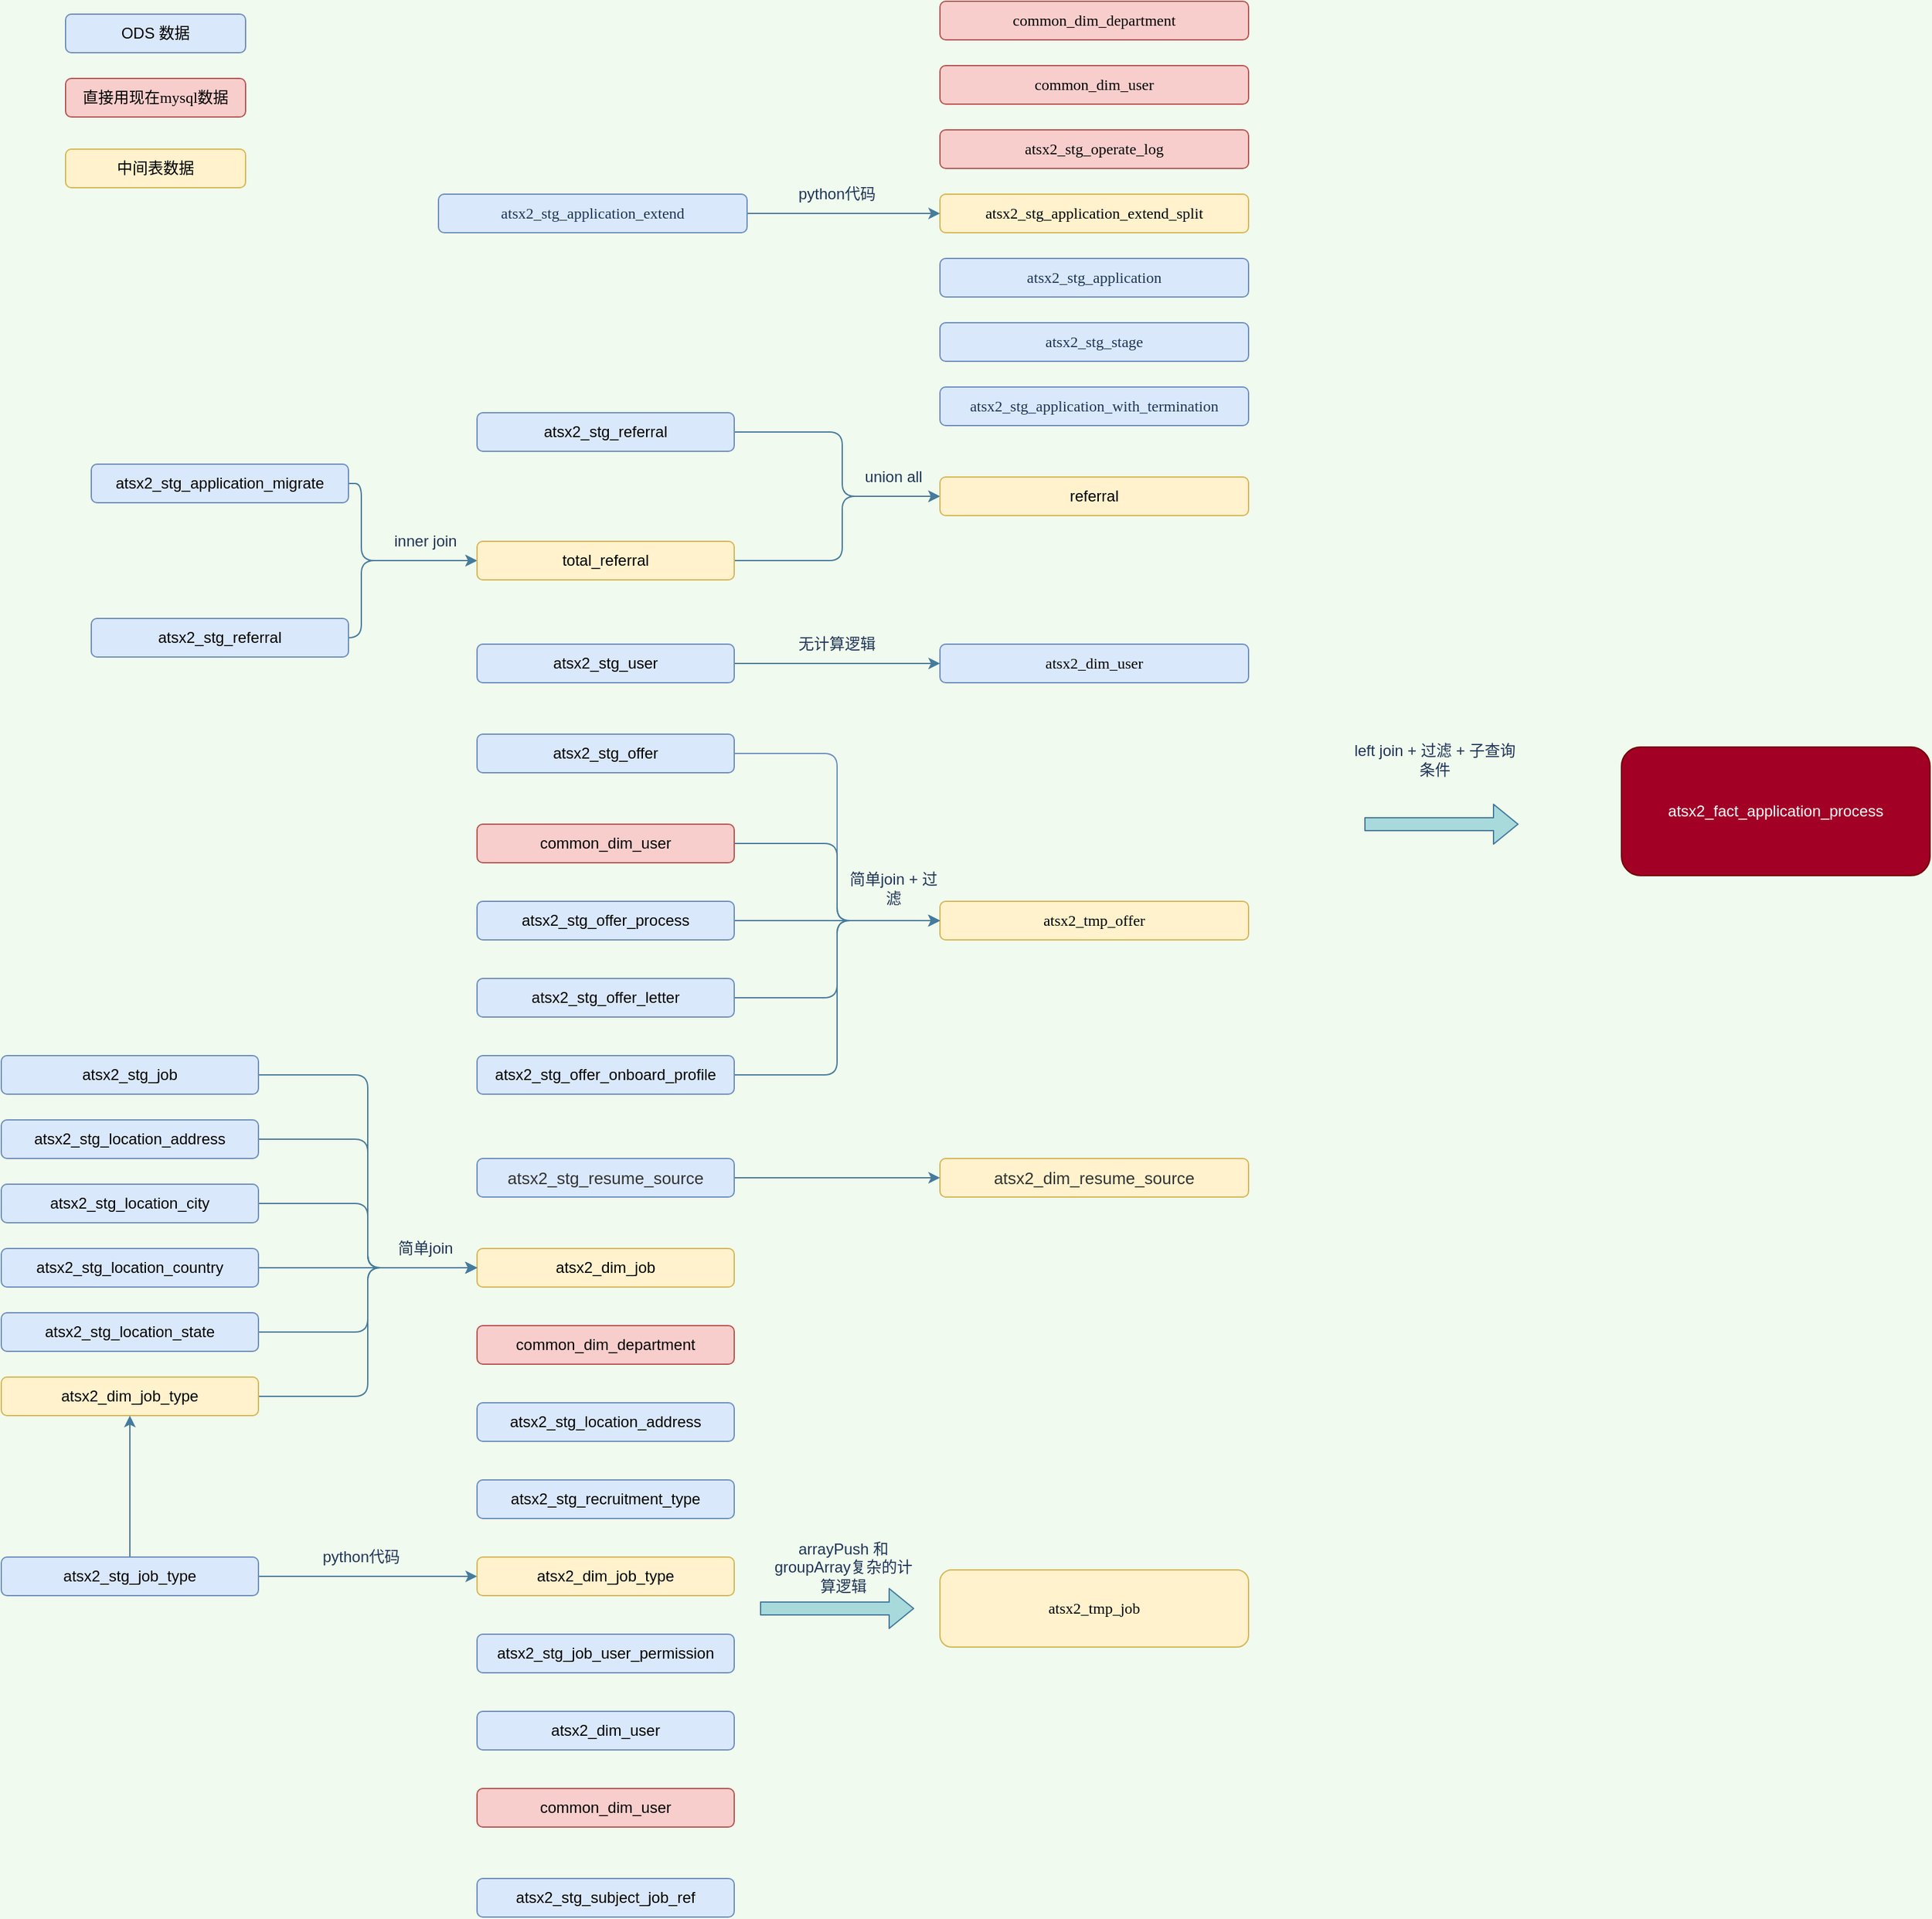 <mxfile version="14.0.1" type="github">
  <diagram name="Page-1" id="b520641d-4fe3-3701-9064-5fc419738815">
    <mxGraphModel dx="1426" dy="769" grid="1" gridSize="10" guides="1" tooltips="1" connect="1" arrows="1" fold="1" page="1" pageScale="1" pageWidth="4681" pageHeight="3300" background="#F1FAEE" math="0" shadow="0">
      <root>
        <mxCell id="0" />
        <mxCell id="1" parent="0" />
        <mxCell id="_7zstpGPQZ-7KqbivNWj-87" style="edgeStyle=orthogonalEdgeStyle;curved=0;rounded=1;sketch=0;orthogonalLoop=1;jettySize=auto;html=1;exitX=1;exitY=0.5;exitDx=0;exitDy=0;entryX=0;entryY=0.5;entryDx=0;entryDy=0;strokeColor=#457B9D;fillColor=#A8DADC;fontColor=#1D3557;labelBackgroundColor=#F1FAEE;" parent="1" source="_7zstpGPQZ-7KqbivNWj-82" target="_7zstpGPQZ-7KqbivNWj-84" edge="1">
          <mxGeometry relative="1" as="geometry">
            <Array as="points">
              <mxPoint x="790" y="1895" />
              <mxPoint x="790" y="1955" />
            </Array>
          </mxGeometry>
        </mxCell>
        <mxCell id="_7zstpGPQZ-7KqbivNWj-82" value="atsx2_stg_application_migrate" style="rounded=1;whiteSpace=wrap;html=1;sketch=0;strokeColor=#6c8ebf;fillColor=#dae8fc;" parent="1" vertex="1">
          <mxGeometry x="580" y="1880" width="200" height="30" as="geometry" />
        </mxCell>
        <mxCell id="_7zstpGPQZ-7KqbivNWj-86" style="edgeStyle=orthogonalEdgeStyle;curved=0;rounded=1;sketch=0;orthogonalLoop=1;jettySize=auto;html=1;exitX=1;exitY=0.5;exitDx=0;exitDy=0;entryX=0;entryY=0.5;entryDx=0;entryDy=0;strokeColor=#457B9D;fillColor=#A8DADC;fontColor=#1D3557;labelBackgroundColor=#F1FAEE;" parent="1" source="_7zstpGPQZ-7KqbivNWj-83" target="_7zstpGPQZ-7KqbivNWj-84" edge="1">
          <mxGeometry relative="1" as="geometry">
            <Array as="points">
              <mxPoint x="720" y="2015" />
              <mxPoint x="790" y="2015" />
              <mxPoint x="790" y="1965" />
            </Array>
          </mxGeometry>
        </mxCell>
        <mxCell id="_7zstpGPQZ-7KqbivNWj-83" value="atsx2_stg_referral" style="rounded=1;whiteSpace=wrap;html=1;sketch=0;strokeColor=#6c8ebf;fillColor=#dae8fc;" parent="1" vertex="1">
          <mxGeometry x="580" y="2000" width="200" height="30" as="geometry" />
        </mxCell>
        <mxCell id="_7zstpGPQZ-7KqbivNWj-94" style="edgeStyle=orthogonalEdgeStyle;curved=0;rounded=1;sketch=0;orthogonalLoop=1;jettySize=auto;html=1;exitX=1;exitY=0.5;exitDx=0;exitDy=0;entryX=0;entryY=0.5;entryDx=0;entryDy=0;strokeColor=#457B9D;fillColor=#A8DADC;fontColor=#1D3557;labelBackgroundColor=#F1FAEE;" parent="1" source="_7zstpGPQZ-7KqbivNWj-84" target="_7zstpGPQZ-7KqbivNWj-91" edge="1">
          <mxGeometry relative="1" as="geometry">
            <Array as="points">
              <mxPoint x="1164" y="1955" />
              <mxPoint x="1164" y="1905" />
            </Array>
          </mxGeometry>
        </mxCell>
        <mxCell id="_7zstpGPQZ-7KqbivNWj-84" value="total_referral" style="rounded=1;whiteSpace=wrap;html=1;sketch=0;strokeColor=#d6b656;fillColor=#fff2cc;" parent="1" vertex="1">
          <mxGeometry x="880" y="1940" width="200" height="30" as="geometry" />
        </mxCell>
        <mxCell id="_7zstpGPQZ-7KqbivNWj-89" value="inner join" style="text;html=1;strokeColor=none;fillColor=none;align=center;verticalAlign=middle;whiteSpace=wrap;rounded=0;sketch=0;fontColor=#1D3557;" parent="1" vertex="1">
          <mxGeometry x="810" y="1930" width="60" height="20" as="geometry" />
        </mxCell>
        <mxCell id="_7zstpGPQZ-7KqbivNWj-95" style="edgeStyle=orthogonalEdgeStyle;curved=0;rounded=1;sketch=0;orthogonalLoop=1;jettySize=auto;html=1;exitX=1;exitY=0.5;exitDx=0;exitDy=0;entryX=0;entryY=0.5;entryDx=0;entryDy=0;strokeColor=#457B9D;fillColor=#A8DADC;fontColor=#1D3557;labelBackgroundColor=#F1FAEE;" parent="1" source="_7zstpGPQZ-7KqbivNWj-90" target="_7zstpGPQZ-7KqbivNWj-91" edge="1">
          <mxGeometry relative="1" as="geometry">
            <Array as="points">
              <mxPoint x="1164" y="1855" />
              <mxPoint x="1164" y="1905" />
            </Array>
          </mxGeometry>
        </mxCell>
        <mxCell id="_7zstpGPQZ-7KqbivNWj-90" value="atsx2_stg_referral" style="rounded=1;whiteSpace=wrap;html=1;sketch=0;strokeColor=#6c8ebf;fillColor=#dae8fc;" parent="1" vertex="1">
          <mxGeometry x="880" y="1840" width="200" height="30" as="geometry" />
        </mxCell>
        <mxCell id="_7zstpGPQZ-7KqbivNWj-91" value="referral" style="rounded=1;whiteSpace=wrap;html=1;sketch=0;strokeColor=#d6b656;fillColor=#fff2cc;" parent="1" vertex="1">
          <mxGeometry x="1240" y="1890" width="240" height="30" as="geometry" />
        </mxCell>
        <mxCell id="_7zstpGPQZ-7KqbivNWj-96" value="union all" style="text;html=1;strokeColor=none;fillColor=none;align=center;verticalAlign=middle;whiteSpace=wrap;rounded=0;sketch=0;fontColor=#1D3557;" parent="1" vertex="1">
          <mxGeometry x="1174" y="1880" width="60" height="20" as="geometry" />
        </mxCell>
        <mxCell id="_7zstpGPQZ-7KqbivNWj-97" value="&lt;span style=&quot;font-family: &amp;#34;verdana&amp;#34;&quot;&gt;atsx2_stg_application_extend_split&lt;/span&gt;" style="rounded=1;whiteSpace=wrap;html=1;sketch=0;strokeColor=#d6b656;fillColor=#fff2cc;" parent="1" vertex="1">
          <mxGeometry x="1240" y="1670" width="240" height="30" as="geometry" />
        </mxCell>
        <mxCell id="_7zstpGPQZ-7KqbivNWj-98" value="&lt;span style=&quot;font-family: &amp;#34;verdana&amp;#34;&quot;&gt;atsx2_stg_application&lt;/span&gt;" style="rounded=1;whiteSpace=wrap;html=1;sketch=0;strokeColor=#6c8ebf;fillColor=#dae8fc;fontColor=#1D3557;" parent="1" vertex="1">
          <mxGeometry x="1240" y="1720" width="240" height="30" as="geometry" />
        </mxCell>
        <mxCell id="_7zstpGPQZ-7KqbivNWj-99" value="&lt;span style=&quot;font-family: &amp;#34;verdana&amp;#34;&quot;&gt;common_dim_user&lt;/span&gt;" style="rounded=1;whiteSpace=wrap;html=1;sketch=0;strokeColor=#b85450;fillColor=#f8cecc;" parent="1" vertex="1">
          <mxGeometry x="1240" y="1570" width="240" height="30" as="geometry" />
        </mxCell>
        <mxCell id="_7zstpGPQZ-7KqbivNWj-101" value="&lt;span style=&quot;font-family: &amp;#34;verdana&amp;#34;&quot;&gt;atsx2_stg_stage&lt;/span&gt;" style="rounded=1;whiteSpace=wrap;html=1;sketch=0;strokeColor=#6c8ebf;fillColor=#dae8fc;fontColor=#1D3557;" parent="1" vertex="1">
          <mxGeometry x="1240" y="1770" width="240" height="30" as="geometry" />
        </mxCell>
        <mxCell id="_7zstpGPQZ-7KqbivNWj-102" value="&lt;font face=&quot;verdana&quot;&gt;atsx2_stg_application_with_termination&lt;/font&gt;" style="rounded=1;whiteSpace=wrap;html=1;sketch=0;strokeColor=#6c8ebf;fillColor=#dae8fc;fontColor=#1D3557;" parent="1" vertex="1">
          <mxGeometry x="1240" y="1820" width="240" height="30" as="geometry" />
        </mxCell>
        <mxCell id="_7zstpGPQZ-7KqbivNWj-103" value="&lt;span style=&quot;font-family: &amp;#34;verdana&amp;#34;&quot;&gt;atsx2_tmp_job&lt;/span&gt;" style="rounded=1;whiteSpace=wrap;html=1;sketch=0;strokeColor=#d6b656;fillColor=#fff2cc;" parent="1" vertex="1">
          <mxGeometry x="1240" y="2740" width="240" height="60" as="geometry" />
        </mxCell>
        <mxCell id="_7zstpGPQZ-7KqbivNWj-110" value="atsx2_fact_application_process" style="rounded=1;whiteSpace=wrap;html=1;sketch=0;strokeColor=#6F0000;fillColor=#a20025;fontColor=#ffffff;" parent="1" vertex="1">
          <mxGeometry x="1770" y="2100" width="240" height="100" as="geometry" />
        </mxCell>
        <mxCell id="_7zstpGPQZ-7KqbivNWj-114" value="&lt;font face=&quot;verdana&quot;&gt;atsx2_dim_user&lt;/font&gt;" style="rounded=1;whiteSpace=wrap;html=1;sketch=0;strokeColor=#6c8ebf;fillColor=#dae8fc;" parent="1" vertex="1">
          <mxGeometry x="1240" y="2020" width="240" height="30" as="geometry" />
        </mxCell>
        <mxCell id="_7zstpGPQZ-7KqbivNWj-115" value="&lt;font face=&quot;verdana&quot;&gt;common_dim_department&lt;/font&gt;" style="rounded=1;whiteSpace=wrap;html=1;sketch=0;strokeColor=#b85450;fillColor=#f8cecc;" parent="1" vertex="1">
          <mxGeometry x="1240" y="1520" width="240" height="30" as="geometry" />
        </mxCell>
        <mxCell id="_7zstpGPQZ-7KqbivNWj-116" value="&lt;font face=&quot;verdana&quot;&gt;atsx2_tmp_offer&lt;/font&gt;" style="rounded=1;whiteSpace=wrap;html=1;sketch=0;strokeColor=#d6b656;fillColor=#fff2cc;" parent="1" vertex="1">
          <mxGeometry x="1240" y="2220" width="240" height="30" as="geometry" />
        </mxCell>
        <mxCell id="_7zstpGPQZ-7KqbivNWj-117" value="&lt;font face=&quot;verdana&quot;&gt;atsx2_stg_operate_log&lt;/font&gt;" style="rounded=1;whiteSpace=wrap;html=1;sketch=0;strokeColor=#b85450;fillColor=#f8cecc;" parent="1" vertex="1">
          <mxGeometry x="1240" y="1620" width="240" height="30" as="geometry" />
        </mxCell>
        <mxCell id="WxNTJeKxOIS2F9CJwkOv-2" style="edgeStyle=orthogonalEdgeStyle;rounded=0;orthogonalLoop=1;jettySize=auto;html=1;exitX=1;exitY=0.5;exitDx=0;exitDy=0;fillColor=#A8DADC;strokeColor=#457B9D;labelBackgroundColor=#F1FAEE;fontColor=#1D3557;" edge="1" parent="1" source="WxNTJeKxOIS2F9CJwkOv-1" target="_7zstpGPQZ-7KqbivNWj-114">
          <mxGeometry relative="1" as="geometry" />
        </mxCell>
        <mxCell id="WxNTJeKxOIS2F9CJwkOv-1" value="atsx2_stg_user" style="rounded=1;whiteSpace=wrap;html=1;sketch=0;strokeColor=#6c8ebf;fillColor=#dae8fc;" vertex="1" parent="1">
          <mxGeometry x="880" y="2020" width="200" height="30" as="geometry" />
        </mxCell>
        <mxCell id="WxNTJeKxOIS2F9CJwkOv-3" value="无计算逻辑" style="text;html=1;strokeColor=none;fillColor=none;align=center;verticalAlign=middle;whiteSpace=wrap;rounded=0;sketch=0;fontColor=#1D3557;" vertex="1" parent="1">
          <mxGeometry x="1120" y="2010" width="80" height="20" as="geometry" />
        </mxCell>
        <mxCell id="WxNTJeKxOIS2F9CJwkOv-9" style="edgeStyle=orthogonalEdgeStyle;rounded=1;orthogonalLoop=1;jettySize=auto;html=1;exitX=1;exitY=0.5;exitDx=0;exitDy=0;entryX=0;entryY=0.5;entryDx=0;entryDy=0;fillColor=#dae8fc;strokeColor=#6c8ebf;labelBackgroundColor=#F1FAEE;fontColor=#1D3557;" edge="1" parent="1" source="WxNTJeKxOIS2F9CJwkOv-4" target="_7zstpGPQZ-7KqbivNWj-116">
          <mxGeometry relative="1" as="geometry" />
        </mxCell>
        <mxCell id="WxNTJeKxOIS2F9CJwkOv-4" value="&lt;div&gt;atsx2_stg_offer&lt;/div&gt;" style="rounded=1;whiteSpace=wrap;html=1;sketch=0;strokeColor=#6c8ebf;fillColor=#dae8fc;" vertex="1" parent="1">
          <mxGeometry x="880" y="2090" width="200" height="30" as="geometry" />
        </mxCell>
        <mxCell id="WxNTJeKxOIS2F9CJwkOv-14" style="edgeStyle=orthogonalEdgeStyle;curved=0;rounded=1;sketch=0;orthogonalLoop=1;jettySize=auto;html=1;exitX=1;exitY=0.5;exitDx=0;exitDy=0;entryX=0;entryY=0.5;entryDx=0;entryDy=0;strokeColor=#457B9D;fillColor=#A8DADC;fontColor=#1D3557;" edge="1" parent="1" source="WxNTJeKxOIS2F9CJwkOv-5" target="_7zstpGPQZ-7KqbivNWj-116">
          <mxGeometry relative="1" as="geometry" />
        </mxCell>
        <mxCell id="WxNTJeKxOIS2F9CJwkOv-5" value="&lt;div&gt;common_dim_user&lt;/div&gt;" style="rounded=1;whiteSpace=wrap;html=1;sketch=0;strokeColor=#b85450;fillColor=#f8cecc;" vertex="1" parent="1">
          <mxGeometry x="880" y="2160" width="200" height="30" as="geometry" />
        </mxCell>
        <mxCell id="WxNTJeKxOIS2F9CJwkOv-11" style="edgeStyle=orthogonalEdgeStyle;curved=0;rounded=1;sketch=0;orthogonalLoop=1;jettySize=auto;html=1;exitX=1;exitY=0.5;exitDx=0;exitDy=0;entryX=0;entryY=0.5;entryDx=0;entryDy=0;strokeColor=#457B9D;fillColor=#A8DADC;fontColor=#1D3557;" edge="1" parent="1" source="WxNTJeKxOIS2F9CJwkOv-6" target="_7zstpGPQZ-7KqbivNWj-116">
          <mxGeometry relative="1" as="geometry" />
        </mxCell>
        <mxCell id="WxNTJeKxOIS2F9CJwkOv-6" value="&lt;div&gt;atsx2_stg_offer_process&lt;/div&gt;" style="rounded=1;whiteSpace=wrap;html=1;sketch=0;strokeColor=#6c8ebf;fillColor=#dae8fc;" vertex="1" parent="1">
          <mxGeometry x="880" y="2220" width="200" height="30" as="geometry" />
        </mxCell>
        <mxCell id="WxNTJeKxOIS2F9CJwkOv-12" style="edgeStyle=orthogonalEdgeStyle;curved=0;rounded=1;sketch=0;orthogonalLoop=1;jettySize=auto;html=1;exitX=1;exitY=0.5;exitDx=0;exitDy=0;entryX=0;entryY=0.5;entryDx=0;entryDy=0;strokeColor=#457B9D;fillColor=#A8DADC;fontColor=#1D3557;" edge="1" parent="1" source="WxNTJeKxOIS2F9CJwkOv-7" target="_7zstpGPQZ-7KqbivNWj-116">
          <mxGeometry relative="1" as="geometry" />
        </mxCell>
        <mxCell id="WxNTJeKxOIS2F9CJwkOv-7" value="&lt;div&gt;atsx2_stg_offer_letter&lt;/div&gt;" style="rounded=1;whiteSpace=wrap;html=1;sketch=0;strokeColor=#6c8ebf;fillColor=#dae8fc;" vertex="1" parent="1">
          <mxGeometry x="880" y="2280" width="200" height="30" as="geometry" />
        </mxCell>
        <mxCell id="WxNTJeKxOIS2F9CJwkOv-13" style="edgeStyle=orthogonalEdgeStyle;curved=0;rounded=1;sketch=0;orthogonalLoop=1;jettySize=auto;html=1;exitX=1;exitY=0.5;exitDx=0;exitDy=0;entryX=0;entryY=0.5;entryDx=0;entryDy=0;strokeColor=#457B9D;fillColor=#A8DADC;fontColor=#1D3557;" edge="1" parent="1" source="WxNTJeKxOIS2F9CJwkOv-8" target="_7zstpGPQZ-7KqbivNWj-116">
          <mxGeometry relative="1" as="geometry" />
        </mxCell>
        <mxCell id="WxNTJeKxOIS2F9CJwkOv-8" value="&lt;div&gt;&lt;div&gt;atsx2_stg_offer_onboard_profile &lt;/div&gt;&lt;/div&gt;" style="rounded=1;whiteSpace=wrap;html=1;sketch=0;strokeColor=#6c8ebf;fillColor=#dae8fc;" vertex="1" parent="1">
          <mxGeometry x="880" y="2340" width="200" height="30" as="geometry" />
        </mxCell>
        <mxCell id="WxNTJeKxOIS2F9CJwkOv-18" value="atsx2_dim_job" style="rounded=1;whiteSpace=wrap;html=1;sketch=0;strokeColor=#d6b656;fillColor=#fff2cc;" vertex="1" parent="1">
          <mxGeometry x="880" y="2490" width="200" height="30" as="geometry" />
        </mxCell>
        <mxCell id="WxNTJeKxOIS2F9CJwkOv-19" value="&lt;div&gt;common_dim_department&lt;/div&gt;" style="rounded=1;whiteSpace=wrap;html=1;sketch=0;strokeColor=#b85450;fillColor=#f8cecc;" vertex="1" parent="1">
          <mxGeometry x="880" y="2550" width="200" height="30" as="geometry" />
        </mxCell>
        <mxCell id="WxNTJeKxOIS2F9CJwkOv-20" value="&lt;div&gt;atsx2_stg_location_address&lt;/div&gt;" style="rounded=1;whiteSpace=wrap;html=1;sketch=0;strokeColor=#6c8ebf;fillColor=#dae8fc;" vertex="1" parent="1">
          <mxGeometry x="880" y="2610" width="200" height="30" as="geometry" />
        </mxCell>
        <mxCell id="WxNTJeKxOIS2F9CJwkOv-21" value="&lt;div&gt;atsx2_stg_recruitment_type&lt;/div&gt;" style="rounded=1;whiteSpace=wrap;html=1;sketch=0;strokeColor=#6c8ebf;fillColor=#dae8fc;" vertex="1" parent="1">
          <mxGeometry x="880" y="2670" width="200" height="30" as="geometry" />
        </mxCell>
        <mxCell id="WxNTJeKxOIS2F9CJwkOv-22" value="&lt;div&gt;atsx2_dim_job_type&lt;/div&gt;" style="rounded=1;whiteSpace=wrap;html=1;sketch=0;strokeColor=#d6b656;fillColor=#fff2cc;" vertex="1" parent="1">
          <mxGeometry x="880" y="2730" width="200" height="30" as="geometry" />
        </mxCell>
        <mxCell id="WxNTJeKxOIS2F9CJwkOv-23" value="&lt;div&gt;atsx2_stg_job_user_permission&lt;/div&gt;" style="rounded=1;whiteSpace=wrap;html=1;sketch=0;strokeColor=#6c8ebf;fillColor=#dae8fc;" vertex="1" parent="1">
          <mxGeometry x="880" y="2790" width="200" height="30" as="geometry" />
        </mxCell>
        <mxCell id="WxNTJeKxOIS2F9CJwkOv-24" value="&lt;div&gt;atsx2_dim_user&lt;/div&gt;" style="rounded=1;whiteSpace=wrap;html=1;sketch=0;strokeColor=#6c8ebf;fillColor=#dae8fc;" vertex="1" parent="1">
          <mxGeometry x="880" y="2850" width="200" height="30" as="geometry" />
        </mxCell>
        <mxCell id="WxNTJeKxOIS2F9CJwkOv-25" value="&lt;div&gt;common_dim_user&lt;/div&gt;" style="rounded=1;whiteSpace=wrap;html=1;sketch=0;strokeColor=#b85450;fillColor=#f8cecc;" vertex="1" parent="1">
          <mxGeometry x="880" y="2910" width="200" height="30" as="geometry" />
        </mxCell>
        <mxCell id="WxNTJeKxOIS2F9CJwkOv-26" value="&lt;div&gt;atsx2_stg_subject_job_ref&lt;/div&gt;" style="rounded=1;whiteSpace=wrap;html=1;sketch=0;strokeColor=#6c8ebf;fillColor=#dae8fc;" vertex="1" parent="1">
          <mxGeometry x="880" y="2980" width="200" height="30" as="geometry" />
        </mxCell>
        <mxCell id="WxNTJeKxOIS2F9CJwkOv-28" value="" style="shape=flexArrow;endArrow=classic;html=1;strokeColor=#457B9D;fillColor=#A8DADC;fontColor=#1D3557;" edge="1" parent="1">
          <mxGeometry width="50" height="50" relative="1" as="geometry">
            <mxPoint x="1100" y="2770" as="sourcePoint" />
            <mxPoint x="1220" y="2770" as="targetPoint" />
          </mxGeometry>
        </mxCell>
        <mxCell id="WxNTJeKxOIS2F9CJwkOv-29" value="arrayPush 和groupArray复杂的计算逻辑" style="text;html=1;strokeColor=none;fillColor=none;align=center;verticalAlign=middle;whiteSpace=wrap;rounded=0;sketch=0;fontColor=#1D3557;" vertex="1" parent="1">
          <mxGeometry x="1110" y="2720" width="110" height="35" as="geometry" />
        </mxCell>
        <mxCell id="WxNTJeKxOIS2F9CJwkOv-37" style="edgeStyle=orthogonalEdgeStyle;curved=0;rounded=1;sketch=0;orthogonalLoop=1;jettySize=auto;html=1;exitX=1;exitY=0.5;exitDx=0;exitDy=0;entryX=0;entryY=0.5;entryDx=0;entryDy=0;strokeColor=#457B9D;fillColor=#A8DADC;fontColor=#1D3557;" edge="1" parent="1" source="WxNTJeKxOIS2F9CJwkOv-30" target="WxNTJeKxOIS2F9CJwkOv-18">
          <mxGeometry relative="1" as="geometry" />
        </mxCell>
        <mxCell id="WxNTJeKxOIS2F9CJwkOv-30" value="&lt;div&gt;atsx2_stg_location_address&lt;/div&gt;" style="rounded=1;whiteSpace=wrap;html=1;sketch=0;strokeColor=#6c8ebf;fillColor=#dae8fc;" vertex="1" parent="1">
          <mxGeometry x="510" y="2390" width="200" height="30" as="geometry" />
        </mxCell>
        <mxCell id="WxNTJeKxOIS2F9CJwkOv-38" style="edgeStyle=orthogonalEdgeStyle;curved=0;rounded=1;sketch=0;orthogonalLoop=1;jettySize=auto;html=1;exitX=1;exitY=0.5;exitDx=0;exitDy=0;strokeColor=#457B9D;fillColor=#A8DADC;fontColor=#1D3557;entryX=0;entryY=0.5;entryDx=0;entryDy=0;" edge="1" parent="1" source="WxNTJeKxOIS2F9CJwkOv-31" target="WxNTJeKxOIS2F9CJwkOv-18">
          <mxGeometry relative="1" as="geometry">
            <mxPoint x="790" y="2490" as="targetPoint" />
          </mxGeometry>
        </mxCell>
        <mxCell id="WxNTJeKxOIS2F9CJwkOv-31" value="&lt;div&gt;atsx2_stg_location_city&lt;/div&gt;" style="rounded=1;whiteSpace=wrap;html=1;sketch=0;strokeColor=#6c8ebf;fillColor=#dae8fc;" vertex="1" parent="1">
          <mxGeometry x="510" y="2440" width="200" height="30" as="geometry" />
        </mxCell>
        <mxCell id="WxNTJeKxOIS2F9CJwkOv-39" style="edgeStyle=orthogonalEdgeStyle;curved=0;rounded=1;sketch=0;orthogonalLoop=1;jettySize=auto;html=1;exitX=1;exitY=0.5;exitDx=0;exitDy=0;entryX=0;entryY=0.5;entryDx=0;entryDy=0;strokeColor=#457B9D;fillColor=#A8DADC;fontColor=#1D3557;" edge="1" parent="1" source="WxNTJeKxOIS2F9CJwkOv-32" target="WxNTJeKxOIS2F9CJwkOv-18">
          <mxGeometry relative="1" as="geometry" />
        </mxCell>
        <mxCell id="WxNTJeKxOIS2F9CJwkOv-32" value="&lt;div&gt;atsx2_stg_location_country&lt;/div&gt;" style="rounded=1;whiteSpace=wrap;html=1;sketch=0;strokeColor=#6c8ebf;fillColor=#dae8fc;" vertex="1" parent="1">
          <mxGeometry x="510" y="2490" width="200" height="30" as="geometry" />
        </mxCell>
        <mxCell id="WxNTJeKxOIS2F9CJwkOv-40" style="edgeStyle=orthogonalEdgeStyle;curved=0;rounded=1;sketch=0;orthogonalLoop=1;jettySize=auto;html=1;exitX=1;exitY=0.5;exitDx=0;exitDy=0;entryX=0;entryY=0.5;entryDx=0;entryDy=0;strokeColor=#457B9D;fillColor=#A8DADC;fontColor=#1D3557;" edge="1" parent="1" source="WxNTJeKxOIS2F9CJwkOv-33" target="WxNTJeKxOIS2F9CJwkOv-18">
          <mxGeometry relative="1" as="geometry" />
        </mxCell>
        <mxCell id="WxNTJeKxOIS2F9CJwkOv-33" value="&lt;div&gt;atsx2_stg_location_state&lt;/div&gt;" style="rounded=1;whiteSpace=wrap;html=1;sketch=0;strokeColor=#6c8ebf;fillColor=#dae8fc;" vertex="1" parent="1">
          <mxGeometry x="510" y="2540" width="200" height="30" as="geometry" />
        </mxCell>
        <mxCell id="WxNTJeKxOIS2F9CJwkOv-41" style="edgeStyle=orthogonalEdgeStyle;curved=0;rounded=1;sketch=0;orthogonalLoop=1;jettySize=auto;html=1;exitX=1;exitY=0.5;exitDx=0;exitDy=0;strokeColor=#457B9D;fillColor=#A8DADC;fontColor=#1D3557;entryX=0;entryY=0.5;entryDx=0;entryDy=0;" edge="1" parent="1" source="WxNTJeKxOIS2F9CJwkOv-34" target="WxNTJeKxOIS2F9CJwkOv-18">
          <mxGeometry relative="1" as="geometry">
            <mxPoint x="850" y="2540" as="targetPoint" />
          </mxGeometry>
        </mxCell>
        <mxCell id="WxNTJeKxOIS2F9CJwkOv-34" value="&lt;div&gt;atsx2_dim_job_type&lt;/div&gt;" style="rounded=1;whiteSpace=wrap;html=1;sketch=0;strokeColor=#d6b656;fillColor=#fff2cc;" vertex="1" parent="1">
          <mxGeometry x="510" y="2590" width="200" height="30" as="geometry" />
        </mxCell>
        <mxCell id="WxNTJeKxOIS2F9CJwkOv-36" style="edgeStyle=orthogonalEdgeStyle;curved=0;rounded=1;sketch=0;orthogonalLoop=1;jettySize=auto;html=1;exitX=1;exitY=0.5;exitDx=0;exitDy=0;entryX=0;entryY=0.5;entryDx=0;entryDy=0;strokeColor=#457B9D;fillColor=#A8DADC;fontColor=#1D3557;" edge="1" parent="1" source="WxNTJeKxOIS2F9CJwkOv-35" target="WxNTJeKxOIS2F9CJwkOv-18">
          <mxGeometry relative="1" as="geometry" />
        </mxCell>
        <mxCell id="WxNTJeKxOIS2F9CJwkOv-35" value="&lt;div&gt;atsx2_stg_job&lt;/div&gt;" style="rounded=1;whiteSpace=wrap;html=1;sketch=0;strokeColor=#6c8ebf;fillColor=#dae8fc;" vertex="1" parent="1">
          <mxGeometry x="510" y="2340" width="200" height="30" as="geometry" />
        </mxCell>
        <mxCell id="WxNTJeKxOIS2F9CJwkOv-43" style="edgeStyle=orthogonalEdgeStyle;curved=0;rounded=1;sketch=0;orthogonalLoop=1;jettySize=auto;html=1;exitX=1;exitY=0.5;exitDx=0;exitDy=0;entryX=0;entryY=0.5;entryDx=0;entryDy=0;strokeColor=#457B9D;fillColor=#A8DADC;fontColor=#1D3557;" edge="1" parent="1" source="WxNTJeKxOIS2F9CJwkOv-42" target="WxNTJeKxOIS2F9CJwkOv-22">
          <mxGeometry relative="1" as="geometry" />
        </mxCell>
        <mxCell id="WxNTJeKxOIS2F9CJwkOv-44" style="edgeStyle=orthogonalEdgeStyle;curved=0;rounded=1;sketch=0;orthogonalLoop=1;jettySize=auto;html=1;exitX=0.5;exitY=0;exitDx=0;exitDy=0;strokeColor=#457B9D;fillColor=#A8DADC;fontColor=#1D3557;" edge="1" parent="1" source="WxNTJeKxOIS2F9CJwkOv-42" target="WxNTJeKxOIS2F9CJwkOv-34">
          <mxGeometry relative="1" as="geometry" />
        </mxCell>
        <mxCell id="WxNTJeKxOIS2F9CJwkOv-42" value="atsx2_stg_job_type" style="rounded=1;whiteSpace=wrap;html=1;sketch=0;strokeColor=#6c8ebf;fillColor=#dae8fc;" vertex="1" parent="1">
          <mxGeometry x="510" y="2730" width="200" height="30" as="geometry" />
        </mxCell>
        <mxCell id="WxNTJeKxOIS2F9CJwkOv-45" value="ODS 数据" style="rounded=1;whiteSpace=wrap;html=1;sketch=0;strokeColor=#6c8ebf;fillColor=#dae8fc;" vertex="1" parent="1">
          <mxGeometry x="560" y="1530" width="140" height="30" as="geometry" />
        </mxCell>
        <mxCell id="WxNTJeKxOIS2F9CJwkOv-46" value="&lt;font face=&quot;verdana&quot;&gt;直接用现在mysql数据&lt;/font&gt;" style="rounded=1;whiteSpace=wrap;html=1;sketch=0;strokeColor=#b85450;fillColor=#f8cecc;" vertex="1" parent="1">
          <mxGeometry x="560" y="1580" width="140" height="30" as="geometry" />
        </mxCell>
        <mxCell id="WxNTJeKxOIS2F9CJwkOv-47" value="&lt;font face=&quot;verdana&quot;&gt;中间表数据&lt;/font&gt;" style="rounded=1;whiteSpace=wrap;html=1;sketch=0;strokeColor=#d6b656;fillColor=#fff2cc;" vertex="1" parent="1">
          <mxGeometry x="560" y="1635" width="140" height="30" as="geometry" />
        </mxCell>
        <mxCell id="WxNTJeKxOIS2F9CJwkOv-48" value="简单join + 过滤" style="text;html=1;strokeColor=none;fillColor=none;align=center;verticalAlign=middle;whiteSpace=wrap;rounded=0;sketch=0;fontColor=#1D3557;" vertex="1" parent="1">
          <mxGeometry x="1164" y="2200" width="80" height="20" as="geometry" />
        </mxCell>
        <mxCell id="WxNTJeKxOIS2F9CJwkOv-49" value="" style="shape=flexArrow;endArrow=classic;html=1;strokeColor=#457B9D;fillColor=#A8DADC;fontColor=#1D3557;" edge="1" parent="1">
          <mxGeometry width="50" height="50" relative="1" as="geometry">
            <mxPoint x="1570" y="2160" as="sourcePoint" />
            <mxPoint x="1690" y="2160" as="targetPoint" />
          </mxGeometry>
        </mxCell>
        <mxCell id="WxNTJeKxOIS2F9CJwkOv-50" value="简单join" style="text;html=1;strokeColor=none;fillColor=none;align=center;verticalAlign=middle;whiteSpace=wrap;rounded=0;sketch=0;fontColor=#1D3557;" vertex="1" parent="1">
          <mxGeometry x="800" y="2480" width="80" height="20" as="geometry" />
        </mxCell>
        <mxCell id="WxNTJeKxOIS2F9CJwkOv-51" value="left join + 过滤 + 子查询条件" style="text;html=1;strokeColor=none;fillColor=none;align=center;verticalAlign=middle;whiteSpace=wrap;rounded=0;sketch=0;fontColor=#1D3557;" vertex="1" parent="1">
          <mxGeometry x="1560" y="2100" width="130" height="20" as="geometry" />
        </mxCell>
        <mxCell id="WxNTJeKxOIS2F9CJwkOv-53" style="edgeStyle=orthogonalEdgeStyle;curved=0;rounded=1;sketch=0;orthogonalLoop=1;jettySize=auto;html=1;exitX=1;exitY=0.5;exitDx=0;exitDy=0;strokeColor=#457B9D;fillColor=#A8DADC;fontColor=#1D3557;" edge="1" parent="1" source="WxNTJeKxOIS2F9CJwkOv-52" target="_7zstpGPQZ-7KqbivNWj-97">
          <mxGeometry relative="1" as="geometry" />
        </mxCell>
        <mxCell id="WxNTJeKxOIS2F9CJwkOv-52" value="&lt;span style=&quot;font-family: &amp;#34;verdana&amp;#34;&quot;&gt;atsx2_stg_application_extend&lt;/span&gt;" style="rounded=1;whiteSpace=wrap;html=1;sketch=0;strokeColor=#6c8ebf;fillColor=#dae8fc;fontColor=#1D3557;" vertex="1" parent="1">
          <mxGeometry x="850" y="1670" width="240" height="30" as="geometry" />
        </mxCell>
        <mxCell id="WxNTJeKxOIS2F9CJwkOv-54" value="python代码" style="text;html=1;strokeColor=none;fillColor=none;align=center;verticalAlign=middle;whiteSpace=wrap;rounded=0;sketch=0;fontColor=#1D3557;" vertex="1" parent="1">
          <mxGeometry x="1120" y="1660" width="80" height="20" as="geometry" />
        </mxCell>
        <mxCell id="WxNTJeKxOIS2F9CJwkOv-55" value="&lt;span style=&quot;color: rgb(51 , 51 , 51) ; font-family: , &amp;#34;helvetica&amp;#34; , &amp;#34;arial&amp;#34; , sans-serif ; font-size: 13px&quot;&gt;atsx2_dim_resume_source&lt;/span&gt;" style="rounded=1;whiteSpace=wrap;html=1;sketch=0;strokeColor=#d6b656;fillColor=#fff2cc;" vertex="1" parent="1">
          <mxGeometry x="1240" y="2420" width="240" height="30" as="geometry" />
        </mxCell>
        <mxCell id="WxNTJeKxOIS2F9CJwkOv-56" value="python代码" style="text;html=1;strokeColor=none;fillColor=none;align=center;verticalAlign=middle;whiteSpace=wrap;rounded=0;sketch=0;fontColor=#1D3557;" vertex="1" parent="1">
          <mxGeometry x="750" y="2720" width="80" height="20" as="geometry" />
        </mxCell>
        <mxCell id="WxNTJeKxOIS2F9CJwkOv-58" style="edgeStyle=orthogonalEdgeStyle;curved=0;rounded=1;sketch=0;orthogonalLoop=1;jettySize=auto;html=1;exitX=1;exitY=0.5;exitDx=0;exitDy=0;strokeColor=#457B9D;fillColor=#A8DADC;fontColor=#1D3557;" edge="1" parent="1" source="WxNTJeKxOIS2F9CJwkOv-57" target="WxNTJeKxOIS2F9CJwkOv-55">
          <mxGeometry relative="1" as="geometry" />
        </mxCell>
        <mxCell id="WxNTJeKxOIS2F9CJwkOv-57" value="&lt;span style=&quot;color: rgb(51 , 51 , 51) ; font-family: , &amp;#34;helvetica&amp;#34; , &amp;#34;arial&amp;#34; , sans-serif ; font-size: 13px&quot;&gt;atsx2_stg_resume_source&lt;/span&gt;" style="rounded=1;whiteSpace=wrap;html=1;sketch=0;strokeColor=#6c8ebf;fillColor=#dae8fc;" vertex="1" parent="1">
          <mxGeometry x="880" y="2420" width="200" height="30" as="geometry" />
        </mxCell>
      </root>
    </mxGraphModel>
  </diagram>
</mxfile>
